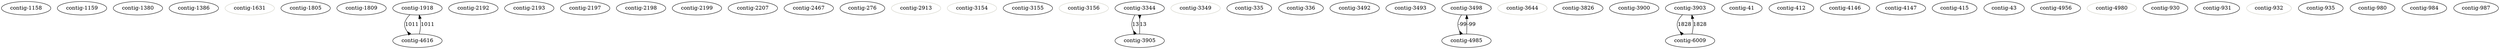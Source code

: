 digraph {
0 [color="black" label="contig-1158"];
1 [color="black" label="contig-1159"];
2 [color="black" label="contig-1380"];
3 [color="black" label="contig-1386"];
4 [color="ivory3" label="contig-1631"];
5 [color="black" label="contig-1805"];
6 [color="black" label="contig-1809"];
7 [color="black" label="contig-1918"];
8 [color="black" label="contig-2192"];
9 [color="black" label="contig-2193"];
10 [color="black" label="contig-2197"];
11 [color="black" label="contig-2198"];
12 [color="black" label="contig-2199"];
13 [color="black" label="contig-2207"];
14 [color="black" label="contig-2467"];
15 [color="black" label="contig-276"];
16 [color="ivory3" label="contig-2913"];
17 [color="ivory3" label="contig-3154"];
18 [color="black" label="contig-3155"];
19 [color="ivory3" label="contig-3156"];
20 [color="black" label="contig-3344"];
21 [color="ivory3" label="contig-3349"];
22 [color="black" label="contig-335"];
23 [color="black" label="contig-336"];
24 [color="black" label="contig-3492"];
25 [color="black" label="contig-3493"];
26 [color="black" label="contig-3498"];
27 [color="ivory3" label="contig-3644"];
28 [color="black" label="contig-3826"];
29 [color="black" label="contig-3900"];
30 [color="black" label="contig-3903"];
31 [color="black" label="contig-3905"];
32 [color="black" label="contig-41"];
33 [color="black" label="contig-412"];
34 [color="black" label="contig-4146"];
35 [color="black" label="contig-4147"];
36 [color="black" label="contig-415"];
37 [color="black" label="contig-43"];
38 [color="black" label="contig-4616"];
39 [color="black" label="contig-4956"];
40 [color="ivory3" label="contig-4980"];
41 [color="black" label="contig-4985"];
42 [color="black" label="contig-6009"];
43 [color="black" label="contig-930"];
44 [color="black" label="contig-931"];
45 [color="ivory3" label="contig-932"];
46 [color="black" label="contig-935"];
47 [color="black" label="contig-980"];
48 [color="black" label="contig-984"];
49 [color="black" label="contig-987"];
38 -> 7 [color="black" label="1011" arrowhead="normal"];
7 -> 38 [color="black" label="1011" arrowhead="inv"];
20 -> 31 [color="black" label="13" arrowhead="inv"];
31 -> 20 [color="black" label="13" arrowhead="inv"];
42 -> 30 [color="black" label="1828" arrowhead="normal"];
30 -> 42 [color="black" label="1828" arrowhead="inv"];
26 -> 41 [color="black" label="-99" arrowhead="inv"];
41 -> 26 [color="black" label="-99" arrowhead="normal"];
}
